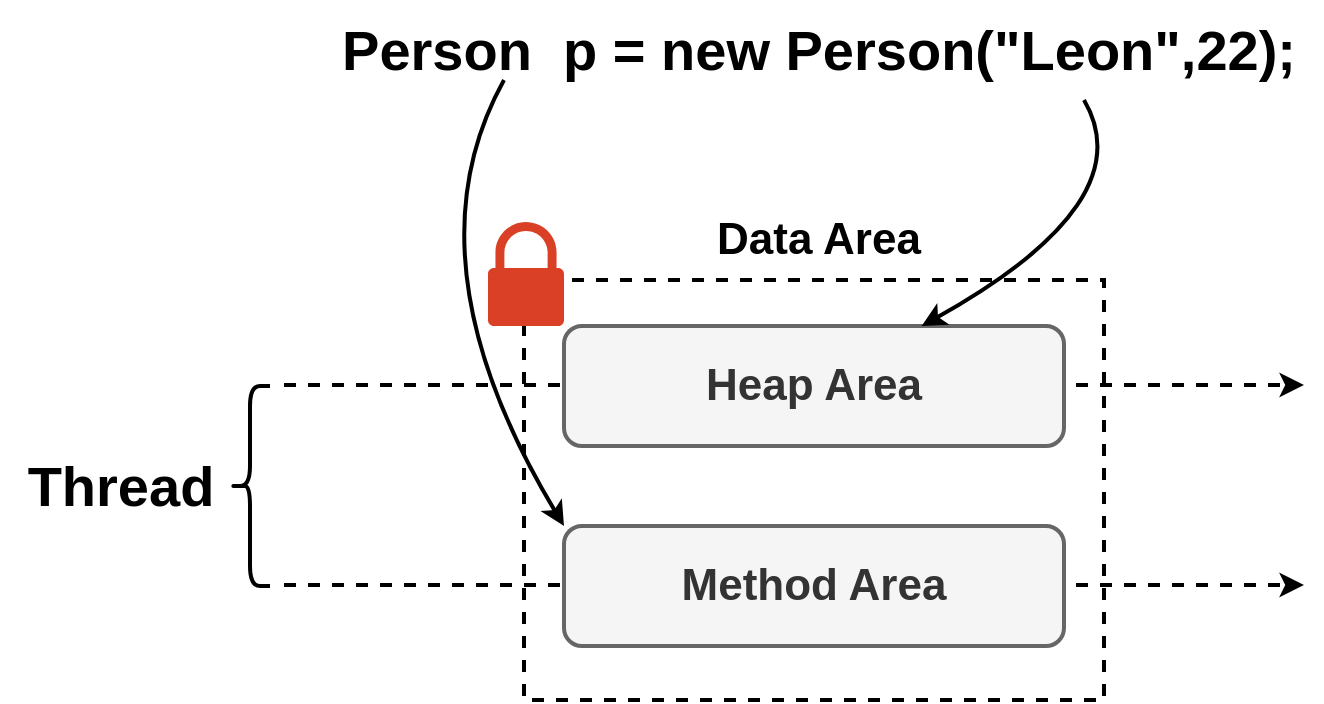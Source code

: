 <mxfile version="20.6.2" type="github">
  <diagram id="8E8K8SAzJTcxabnhx9FE" name="第 1 页">
    <mxGraphModel dx="1183" dy="798" grid="1" gridSize="10" guides="1" tooltips="1" connect="1" arrows="1" fold="1" page="1" pageScale="1" pageWidth="827" pageHeight="1169" math="0" shadow="0">
      <root>
        <mxCell id="0" />
        <mxCell id="1" parent="0" />
        <mxCell id="JZ2qs8BOucZ2UuDRDxHz-5" value="" style="endArrow=classic;html=1;rounded=0;fontSize=22;strokeWidth=2;dashed=1;" parent="1" edge="1">
          <mxGeometry width="50" height="50" relative="1" as="geometry">
            <mxPoint x="150" y="442.5" as="sourcePoint" />
            <mxPoint x="660" y="442.5" as="targetPoint" />
          </mxGeometry>
        </mxCell>
        <mxCell id="JZ2qs8BOucZ2UuDRDxHz-4" value="" style="endArrow=classic;html=1;rounded=0;fontSize=22;strokeWidth=2;dashed=1;" parent="1" edge="1">
          <mxGeometry width="50" height="50" relative="1" as="geometry">
            <mxPoint x="150" y="342.5" as="sourcePoint" />
            <mxPoint x="660" y="342.5" as="targetPoint" />
          </mxGeometry>
        </mxCell>
        <mxCell id="JZ2qs8BOucZ2UuDRDxHz-1" value="" style="rounded=0;whiteSpace=wrap;html=1;strokeWidth=2;dashed=1;fillColor=none;" parent="1" vertex="1">
          <mxGeometry x="270" y="290" width="290" height="210" as="geometry" />
        </mxCell>
        <mxCell id="JZ2qs8BOucZ2UuDRDxHz-2" value="&lt;b&gt;&lt;font style=&quot;font-size: 22px;&quot;&gt;Heap Area&lt;/font&gt;&lt;/b&gt;" style="rounded=1;whiteSpace=wrap;html=1;strokeWidth=2;fillColor=#f5f5f5;strokeColor=#666666;fontColor=#333333;" parent="1" vertex="1">
          <mxGeometry x="290" y="313" width="250" height="60" as="geometry" />
        </mxCell>
        <mxCell id="JZ2qs8BOucZ2UuDRDxHz-3" value="&lt;b&gt;&lt;font style=&quot;font-size: 22px;&quot;&gt;Method Area&lt;/font&gt;&lt;/b&gt;" style="rounded=1;whiteSpace=wrap;html=1;strokeWidth=2;fillColor=#f5f5f5;fontColor=#333333;strokeColor=#666666;" parent="1" vertex="1">
          <mxGeometry x="290" y="413" width="250" height="60" as="geometry" />
        </mxCell>
        <mxCell id="JZ2qs8BOucZ2UuDRDxHz-7" value="&lt;b&gt;Data Area&lt;/b&gt;" style="text;html=1;resizable=0;autosize=1;align=center;verticalAlign=middle;points=[];fillColor=none;strokeColor=none;rounded=0;strokeWidth=2;fontSize=22;" parent="1" vertex="1">
          <mxGeometry x="352" y="250" width="130" height="40" as="geometry" />
        </mxCell>
        <mxCell id="echMy0fta9CoyD65nAfY-2" value="&lt;b&gt;&lt;font style=&quot;font-size: 28px;&quot;&gt;Person&amp;nbsp; p = new Person(&quot;Leon&quot;,22);&lt;/font&gt;&lt;/b&gt;" style="text;html=1;align=center;verticalAlign=middle;resizable=0;points=[];autosize=1;strokeColor=none;fillColor=none;" vertex="1" parent="1">
          <mxGeometry x="167" y="150" width="500" height="50" as="geometry" />
        </mxCell>
        <mxCell id="echMy0fta9CoyD65nAfY-3" value="" style="curved=1;endArrow=classic;html=1;rounded=0;fontSize=28;strokeWidth=2;" edge="1" parent="1" source="echMy0fta9CoyD65nAfY-2" target="JZ2qs8BOucZ2UuDRDxHz-2">
          <mxGeometry width="50" height="50" relative="1" as="geometry">
            <mxPoint x="580" y="201" as="sourcePoint" />
            <mxPoint x="530" y="251" as="targetPoint" />
            <Array as="points">
              <mxPoint x="550" y="200" />
              <mxPoint x="580" y="251" />
            </Array>
          </mxGeometry>
        </mxCell>
        <mxCell id="echMy0fta9CoyD65nAfY-4" value="" style="curved=1;endArrow=classic;html=1;rounded=0;strokeWidth=2;fontSize=28;entryX=0;entryY=0;entryDx=0;entryDy=0;" edge="1" parent="1" target="JZ2qs8BOucZ2UuDRDxHz-3">
          <mxGeometry width="50" height="50" relative="1" as="geometry">
            <mxPoint x="260" y="190" as="sourcePoint" />
            <mxPoint x="330" y="200" as="targetPoint" />
            <Array as="points">
              <mxPoint x="210" y="280" />
            </Array>
          </mxGeometry>
        </mxCell>
        <mxCell id="echMy0fta9CoyD65nAfY-5" value="" style="sketch=0;pointerEvents=1;shadow=0;dashed=0;html=1;strokeColor=none;labelPosition=center;verticalLabelPosition=bottom;verticalAlign=top;outlineConnect=0;align=center;shape=mxgraph.office.security.lock_protected;fillColor=#DA4026;fontSize=28;" vertex="1" parent="1">
          <mxGeometry x="252" y="261" width="38" height="52" as="geometry" />
        </mxCell>
        <mxCell id="echMy0fta9CoyD65nAfY-6" value="&lt;b&gt;Thread&lt;/b&gt;" style="text;html=1;align=center;verticalAlign=middle;resizable=0;points=[];autosize=1;strokeColor=none;fillColor=none;fontSize=28;" vertex="1" parent="1">
          <mxGeometry x="8" y="368" width="120" height="50" as="geometry" />
        </mxCell>
        <mxCell id="echMy0fta9CoyD65nAfY-7" value="" style="shape=curlyBracket;whiteSpace=wrap;html=1;rounded=1;labelPosition=left;verticalLabelPosition=middle;align=right;verticalAlign=middle;fontSize=28;strokeWidth=2;" vertex="1" parent="1">
          <mxGeometry x="123" y="343" width="20" height="100" as="geometry" />
        </mxCell>
      </root>
    </mxGraphModel>
  </diagram>
</mxfile>
